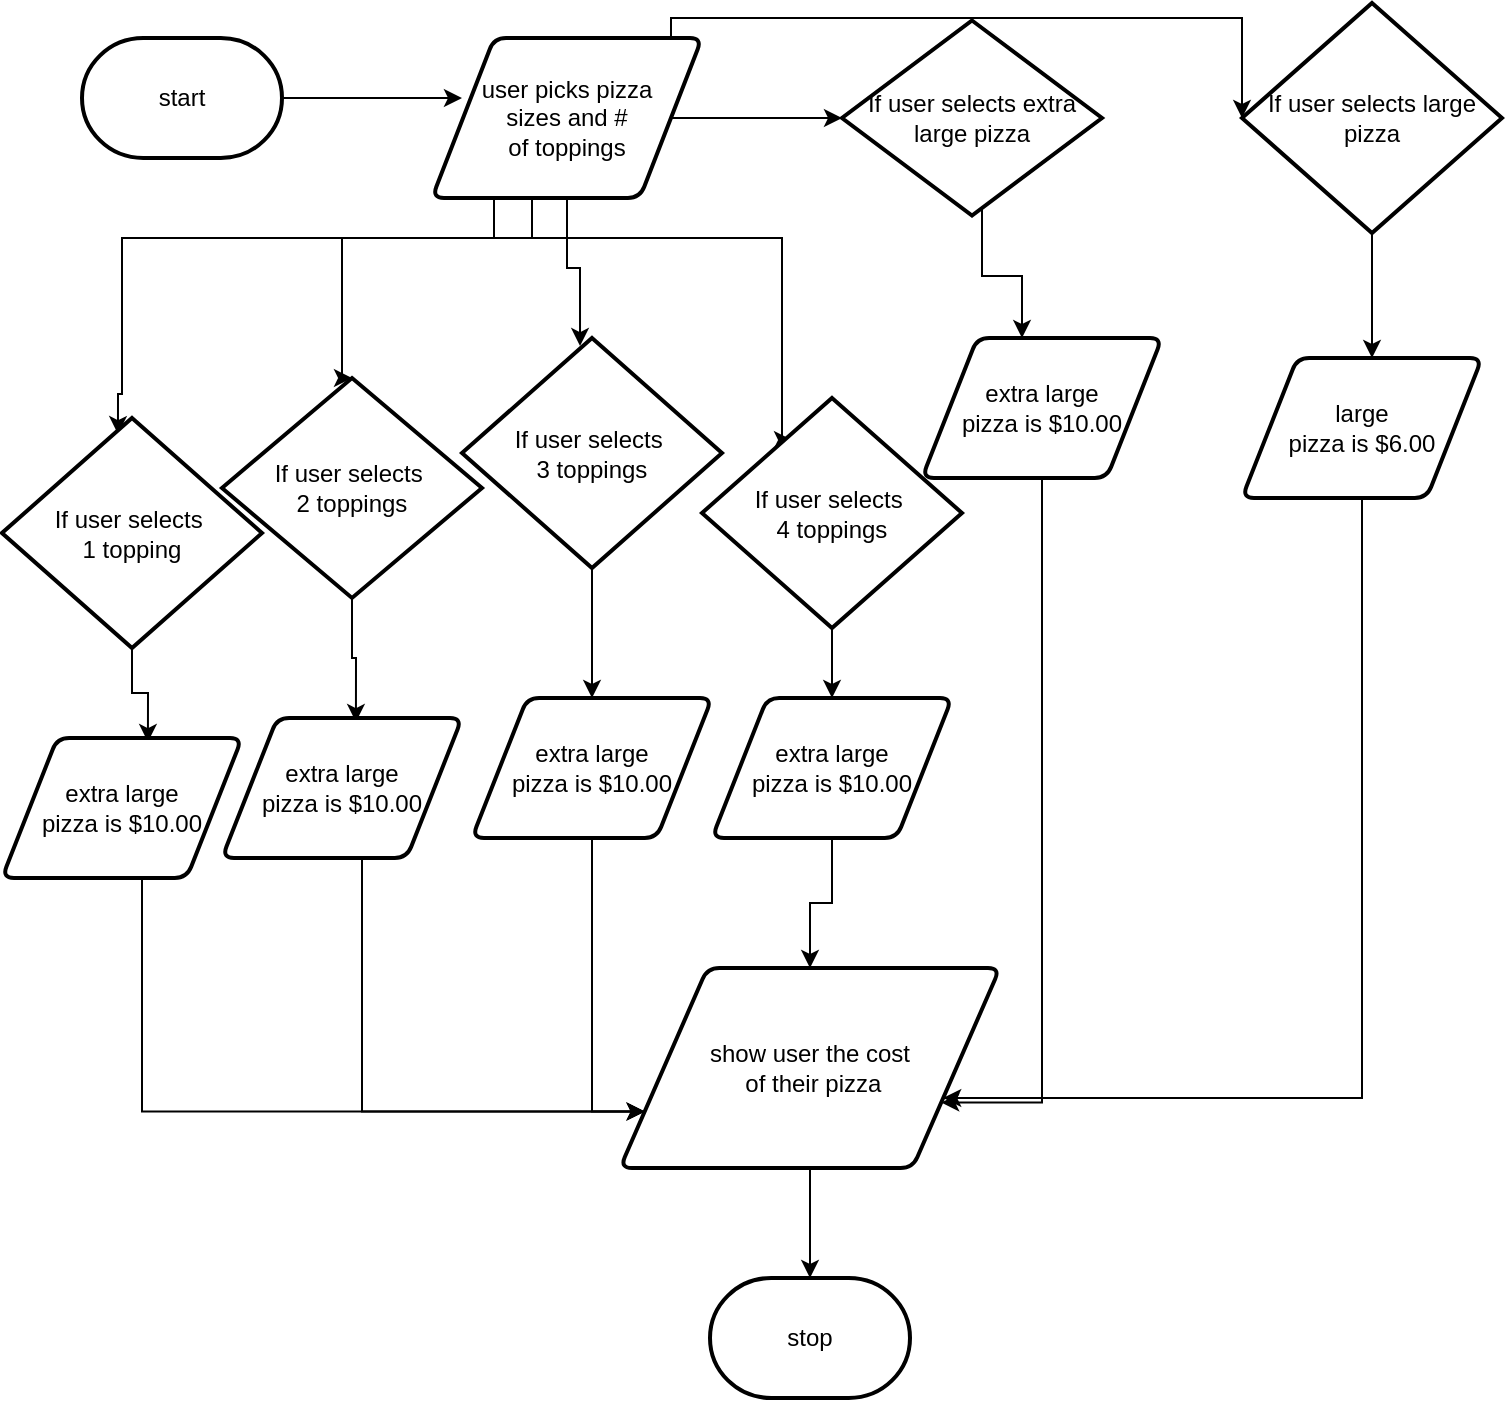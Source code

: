 <mxfile version="17.4.1" type="github">
  <diagram id="C5RBs43oDa-KdzZeNtuy" name="Page-1">
    <mxGraphModel dx="868" dy="482" grid="1" gridSize="10" guides="1" tooltips="1" connect="1" arrows="1" fold="1" page="1" pageScale="1" pageWidth="827" pageHeight="1169" math="0" shadow="0">
      <root>
        <mxCell id="WIyWlLk6GJQsqaUBKTNV-0" />
        <mxCell id="WIyWlLk6GJQsqaUBKTNV-1" parent="WIyWlLk6GJQsqaUBKTNV-0" />
        <mxCell id="ZvwIYPOZf6DgosU8lJz0-5" style="edgeStyle=orthogonalEdgeStyle;rounded=0;orthogonalLoop=1;jettySize=auto;html=1;entryX=0.111;entryY=0.375;entryDx=0;entryDy=0;entryPerimeter=0;" edge="1" parent="WIyWlLk6GJQsqaUBKTNV-1" source="ZvwIYPOZf6DgosU8lJz0-0" target="ZvwIYPOZf6DgosU8lJz0-3">
          <mxGeometry relative="1" as="geometry" />
        </mxCell>
        <mxCell id="ZvwIYPOZf6DgosU8lJz0-0" value="start" style="strokeWidth=2;html=1;shape=mxgraph.flowchart.terminator;whiteSpace=wrap;" vertex="1" parent="WIyWlLk6GJQsqaUBKTNV-1">
          <mxGeometry x="50" y="20" width="100" height="60" as="geometry" />
        </mxCell>
        <mxCell id="ZvwIYPOZf6DgosU8lJz0-6" style="edgeStyle=orthogonalEdgeStyle;rounded=0;orthogonalLoop=1;jettySize=auto;html=1;entryX=0.5;entryY=0;entryDx=0;entryDy=0;" edge="1" parent="WIyWlLk6GJQsqaUBKTNV-1" source="ZvwIYPOZf6DgosU8lJz0-2">
          <mxGeometry relative="1" as="geometry">
            <mxPoint x="695" y="180" as="targetPoint" />
          </mxGeometry>
        </mxCell>
        <mxCell id="ZvwIYPOZf6DgosU8lJz0-2" value="If user selects large pizza" style="strokeWidth=2;html=1;shape=mxgraph.flowchart.decision;whiteSpace=wrap;" vertex="1" parent="WIyWlLk6GJQsqaUBKTNV-1">
          <mxGeometry x="630" y="2.5" width="130" height="115" as="geometry" />
        </mxCell>
        <mxCell id="ZvwIYPOZf6DgosU8lJz0-4" style="edgeStyle=orthogonalEdgeStyle;rounded=0;orthogonalLoop=1;jettySize=auto;html=1;exitX=1;exitY=0.5;exitDx=0;exitDy=0;entryX=0;entryY=0.5;entryDx=0;entryDy=0;entryPerimeter=0;" edge="1" parent="WIyWlLk6GJQsqaUBKTNV-1" source="ZvwIYPOZf6DgosU8lJz0-3" target="ZvwIYPOZf6DgosU8lJz0-2">
          <mxGeometry relative="1" as="geometry">
            <Array as="points">
              <mxPoint x="345" y="10" />
              <mxPoint x="630" y="10" />
            </Array>
          </mxGeometry>
        </mxCell>
        <mxCell id="ZvwIYPOZf6DgosU8lJz0-8" style="edgeStyle=orthogonalEdgeStyle;rounded=0;orthogonalLoop=1;jettySize=auto;html=1;entryX=0.446;entryY=0.07;entryDx=0;entryDy=0;entryPerimeter=0;" edge="1" parent="WIyWlLk6GJQsqaUBKTNV-1" target="ZvwIYPOZf6DgosU8lJz0-12">
          <mxGeometry relative="1" as="geometry">
            <mxPoint x="70" y="190" as="targetPoint" />
            <mxPoint x="256" y="100" as="sourcePoint" />
            <Array as="points">
              <mxPoint x="256" y="120" />
              <mxPoint x="70" y="120" />
              <mxPoint x="70" y="198" />
            </Array>
          </mxGeometry>
        </mxCell>
        <mxCell id="ZvwIYPOZf6DgosU8lJz0-9" style="edgeStyle=orthogonalEdgeStyle;rounded=0;orthogonalLoop=1;jettySize=auto;html=1;entryX=0.346;entryY=0.183;entryDx=0;entryDy=0;entryPerimeter=0;" edge="1" parent="WIyWlLk6GJQsqaUBKTNV-1" source="ZvwIYPOZf6DgosU8lJz0-3" target="ZvwIYPOZf6DgosU8lJz0-15">
          <mxGeometry relative="1" as="geometry">
            <mxPoint x="400" y="190" as="targetPoint" />
            <mxPoint x="275" y="110" as="sourcePoint" />
            <Array as="points">
              <mxPoint x="275" y="120" />
              <mxPoint x="400" y="120" />
              <mxPoint x="400" y="221" />
            </Array>
          </mxGeometry>
        </mxCell>
        <mxCell id="ZvwIYPOZf6DgosU8lJz0-10" style="edgeStyle=orthogonalEdgeStyle;rounded=0;orthogonalLoop=1;jettySize=auto;html=1;entryX=0.5;entryY=0;entryDx=0;entryDy=0;entryPerimeter=0;" edge="1" parent="WIyWlLk6GJQsqaUBKTNV-1" source="ZvwIYPOZf6DgosU8lJz0-3" target="ZvwIYPOZf6DgosU8lJz0-13">
          <mxGeometry relative="1" as="geometry">
            <mxPoint x="180" y="190" as="targetPoint" />
            <Array as="points">
              <mxPoint x="293" y="120" />
              <mxPoint x="180" y="120" />
              <mxPoint x="180" y="190" />
            </Array>
          </mxGeometry>
        </mxCell>
        <mxCell id="ZvwIYPOZf6DgosU8lJz0-11" style="edgeStyle=orthogonalEdgeStyle;rounded=0;orthogonalLoop=1;jettySize=auto;html=1;entryX=0.454;entryY=0.035;entryDx=0;entryDy=0;entryPerimeter=0;" edge="1" parent="WIyWlLk6GJQsqaUBKTNV-1" source="ZvwIYPOZf6DgosU8lJz0-3" target="ZvwIYPOZf6DgosU8lJz0-14">
          <mxGeometry relative="1" as="geometry">
            <mxPoint x="292.5" y="190" as="targetPoint" />
          </mxGeometry>
        </mxCell>
        <mxCell id="ZvwIYPOZf6DgosU8lJz0-16" style="edgeStyle=orthogonalEdgeStyle;rounded=0;orthogonalLoop=1;jettySize=auto;html=1;" edge="1" parent="WIyWlLk6GJQsqaUBKTNV-1" source="ZvwIYPOZf6DgosU8lJz0-3">
          <mxGeometry relative="1" as="geometry">
            <mxPoint x="430" y="60" as="targetPoint" />
          </mxGeometry>
        </mxCell>
        <mxCell id="ZvwIYPOZf6DgosU8lJz0-3" value="user picks pizza &lt;br&gt;sizes and # &lt;br&gt;of toppings" style="shape=parallelogram;html=1;strokeWidth=2;perimeter=parallelogramPerimeter;whiteSpace=wrap;rounded=1;arcSize=12;size=0.23;" vertex="1" parent="WIyWlLk6GJQsqaUBKTNV-1">
          <mxGeometry x="225" y="20" width="135" height="80" as="geometry" />
        </mxCell>
        <mxCell id="ZvwIYPOZf6DgosU8lJz0-25" style="edgeStyle=orthogonalEdgeStyle;rounded=0;orthogonalLoop=1;jettySize=auto;html=1;entryX=0.608;entryY=0.029;entryDx=0;entryDy=0;entryPerimeter=0;" edge="1" parent="WIyWlLk6GJQsqaUBKTNV-1" source="ZvwIYPOZf6DgosU8lJz0-12" target="ZvwIYPOZf6DgosU8lJz0-24">
          <mxGeometry relative="1" as="geometry" />
        </mxCell>
        <mxCell id="ZvwIYPOZf6DgosU8lJz0-12" value="If user selects&amp;nbsp;&lt;br&gt;1 topping" style="strokeWidth=2;html=1;shape=mxgraph.flowchart.decision;whiteSpace=wrap;" vertex="1" parent="WIyWlLk6GJQsqaUBKTNV-1">
          <mxGeometry x="10" y="210" width="130" height="115" as="geometry" />
        </mxCell>
        <mxCell id="ZvwIYPOZf6DgosU8lJz0-26" style="edgeStyle=orthogonalEdgeStyle;rounded=0;orthogonalLoop=1;jettySize=auto;html=1;entryX=0.558;entryY=0.029;entryDx=0;entryDy=0;entryPerimeter=0;" edge="1" parent="WIyWlLk6GJQsqaUBKTNV-1" source="ZvwIYPOZf6DgosU8lJz0-13" target="ZvwIYPOZf6DgosU8lJz0-21">
          <mxGeometry relative="1" as="geometry" />
        </mxCell>
        <mxCell id="ZvwIYPOZf6DgosU8lJz0-13" value="If user selects&amp;nbsp;&lt;br&gt;2 toppings" style="strokeWidth=2;html=1;shape=mxgraph.flowchart.decision;whiteSpace=wrap;" vertex="1" parent="WIyWlLk6GJQsqaUBKTNV-1">
          <mxGeometry x="120" y="190" width="130" height="110" as="geometry" />
        </mxCell>
        <mxCell id="ZvwIYPOZf6DgosU8lJz0-27" style="edgeStyle=orthogonalEdgeStyle;rounded=0;orthogonalLoop=1;jettySize=auto;html=1;" edge="1" parent="WIyWlLk6GJQsqaUBKTNV-1" source="ZvwIYPOZf6DgosU8lJz0-14" target="ZvwIYPOZf6DgosU8lJz0-22">
          <mxGeometry relative="1" as="geometry" />
        </mxCell>
        <mxCell id="ZvwIYPOZf6DgosU8lJz0-14" value="If user selects&amp;nbsp;&lt;br&gt;3 toppings" style="strokeWidth=2;html=1;shape=mxgraph.flowchart.decision;whiteSpace=wrap;" vertex="1" parent="WIyWlLk6GJQsqaUBKTNV-1">
          <mxGeometry x="240" y="170" width="130" height="115" as="geometry" />
        </mxCell>
        <mxCell id="ZvwIYPOZf6DgosU8lJz0-28" value="" style="edgeStyle=orthogonalEdgeStyle;rounded=0;orthogonalLoop=1;jettySize=auto;html=1;" edge="1" parent="WIyWlLk6GJQsqaUBKTNV-1" source="ZvwIYPOZf6DgosU8lJz0-15" target="ZvwIYPOZf6DgosU8lJz0-23">
          <mxGeometry relative="1" as="geometry" />
        </mxCell>
        <mxCell id="ZvwIYPOZf6DgosU8lJz0-15" value="If user selects&amp;nbsp;&lt;br&gt;4 toppings" style="strokeWidth=2;html=1;shape=mxgraph.flowchart.decision;whiteSpace=wrap;" vertex="1" parent="WIyWlLk6GJQsqaUBKTNV-1">
          <mxGeometry x="360" y="200" width="130" height="115" as="geometry" />
        </mxCell>
        <mxCell id="ZvwIYPOZf6DgosU8lJz0-19" value="" style="edgeStyle=orthogonalEdgeStyle;rounded=0;orthogonalLoop=1;jettySize=auto;html=1;exitX=0.615;exitY=0.89;exitDx=0;exitDy=0;exitPerimeter=0;" edge="1" parent="WIyWlLk6GJQsqaUBKTNV-1" source="ZvwIYPOZf6DgosU8lJz0-17" target="ZvwIYPOZf6DgosU8lJz0-18">
          <mxGeometry relative="1" as="geometry">
            <Array as="points">
              <mxPoint x="500" y="98" />
              <mxPoint x="500" y="139" />
              <mxPoint x="520" y="139" />
            </Array>
          </mxGeometry>
        </mxCell>
        <mxCell id="ZvwIYPOZf6DgosU8lJz0-17" value="If user selects extra large pizza" style="strokeWidth=2;html=1;shape=mxgraph.flowchart.decision;whiteSpace=wrap;" vertex="1" parent="WIyWlLk6GJQsqaUBKTNV-1">
          <mxGeometry x="430" y="11.25" width="130" height="97.5" as="geometry" />
        </mxCell>
        <mxCell id="ZvwIYPOZf6DgosU8lJz0-29" style="edgeStyle=orthogonalEdgeStyle;rounded=0;orthogonalLoop=1;jettySize=auto;html=1;entryX=1;entryY=0.75;entryDx=0;entryDy=0;" edge="1" parent="WIyWlLk6GJQsqaUBKTNV-1" source="ZvwIYPOZf6DgosU8lJz0-18" target="ZvwIYPOZf6DgosU8lJz0-32">
          <mxGeometry relative="1" as="geometry">
            <mxPoint x="530" y="500" as="targetPoint" />
            <Array as="points">
              <mxPoint x="530" y="552" />
            </Array>
          </mxGeometry>
        </mxCell>
        <mxCell id="ZvwIYPOZf6DgosU8lJz0-18" value="extra large &lt;br&gt;pizza is $10.00" style="shape=parallelogram;html=1;strokeWidth=2;perimeter=parallelogramPerimeter;whiteSpace=wrap;rounded=1;arcSize=12;size=0.23;" vertex="1" parent="WIyWlLk6GJQsqaUBKTNV-1">
          <mxGeometry x="470" y="170" width="120" height="70" as="geometry" />
        </mxCell>
        <mxCell id="ZvwIYPOZf6DgosU8lJz0-36" style="edgeStyle=orthogonalEdgeStyle;rounded=0;orthogonalLoop=1;jettySize=auto;html=1;" edge="1" parent="WIyWlLk6GJQsqaUBKTNV-1" source="ZvwIYPOZf6DgosU8lJz0-20" target="ZvwIYPOZf6DgosU8lJz0-32">
          <mxGeometry relative="1" as="geometry">
            <Array as="points">
              <mxPoint x="690" y="550" />
            </Array>
          </mxGeometry>
        </mxCell>
        <mxCell id="ZvwIYPOZf6DgosU8lJz0-20" value="large &lt;br&gt;pizza is $6.00&lt;span style=&quot;color: rgba(0 , 0 , 0 , 0) ; font-family: monospace ; font-size: 0px&quot;&gt;%3CmxGraphModel%3E%3Croot%3E%3CmxCell%20id%3D%220%22%2F%3E%3CmxCell%20id%3D%221%22%20parent%3D%220%22%2F%3E%3CmxCell%20id%3D%222%22%20value%3D%22extra%20large%20%26lt%3Bbr%26gt%3Bpizza%20is%20%2410.00%22%20style%3D%22shape%3Dparallelogram%3Bhtml%3D1%3BstrokeWidth%3D2%3Bperimeter%3DparallelogramPerimeter%3BwhiteSpace%3Dwrap%3Brounded%3D1%3BarcSize%3D12%3Bsize%3D0.23%3B%22%20vertex%3D%221%22%20parent%3D%221%22%3E%3CmxGeometry%20x%3D%22470%22%20y%3D%22170%22%20width%3D%22120%22%20height%3D%2270%22%20as%3D%22geometry%22%2F%3E%3C%2FmxCell%3E%3C%2Froot%3E%3C%2FmxGraphModel%3E&lt;/span&gt;" style="shape=parallelogram;html=1;strokeWidth=2;perimeter=parallelogramPerimeter;whiteSpace=wrap;rounded=1;arcSize=12;size=0.23;" vertex="1" parent="WIyWlLk6GJQsqaUBKTNV-1">
          <mxGeometry x="630" y="180" width="120" height="70" as="geometry" />
        </mxCell>
        <mxCell id="ZvwIYPOZf6DgosU8lJz0-34" style="edgeStyle=orthogonalEdgeStyle;rounded=0;orthogonalLoop=1;jettySize=auto;html=1;entryX=0;entryY=0.75;entryDx=0;entryDy=0;" edge="1" parent="WIyWlLk6GJQsqaUBKTNV-1" source="ZvwIYPOZf6DgosU8lJz0-21" target="ZvwIYPOZf6DgosU8lJz0-32">
          <mxGeometry relative="1" as="geometry">
            <Array as="points">
              <mxPoint x="190" y="557" />
            </Array>
          </mxGeometry>
        </mxCell>
        <mxCell id="ZvwIYPOZf6DgosU8lJz0-21" value="extra large &lt;br&gt;pizza is $10.00" style="shape=parallelogram;html=1;strokeWidth=2;perimeter=parallelogramPerimeter;whiteSpace=wrap;rounded=1;arcSize=12;size=0.23;" vertex="1" parent="WIyWlLk6GJQsqaUBKTNV-1">
          <mxGeometry x="120" y="360" width="120" height="70" as="geometry" />
        </mxCell>
        <mxCell id="ZvwIYPOZf6DgosU8lJz0-33" style="edgeStyle=orthogonalEdgeStyle;rounded=0;orthogonalLoop=1;jettySize=auto;html=1;entryX=0;entryY=0.75;entryDx=0;entryDy=0;" edge="1" parent="WIyWlLk6GJQsqaUBKTNV-1" source="ZvwIYPOZf6DgosU8lJz0-22" target="ZvwIYPOZf6DgosU8lJz0-32">
          <mxGeometry relative="1" as="geometry">
            <Array as="points">
              <mxPoint x="305" y="557" />
            </Array>
          </mxGeometry>
        </mxCell>
        <mxCell id="ZvwIYPOZf6DgosU8lJz0-22" value="extra large &lt;br&gt;pizza is $10.00" style="shape=parallelogram;html=1;strokeWidth=2;perimeter=parallelogramPerimeter;whiteSpace=wrap;rounded=1;arcSize=12;size=0.23;" vertex="1" parent="WIyWlLk6GJQsqaUBKTNV-1">
          <mxGeometry x="245" y="350" width="120" height="70" as="geometry" />
        </mxCell>
        <mxCell id="ZvwIYPOZf6DgosU8lJz0-30" style="edgeStyle=orthogonalEdgeStyle;rounded=0;orthogonalLoop=1;jettySize=auto;html=1;" edge="1" parent="WIyWlLk6GJQsqaUBKTNV-1" source="ZvwIYPOZf6DgosU8lJz0-23" target="ZvwIYPOZf6DgosU8lJz0-32">
          <mxGeometry relative="1" as="geometry">
            <mxPoint x="430" y="480" as="targetPoint" />
          </mxGeometry>
        </mxCell>
        <mxCell id="ZvwIYPOZf6DgosU8lJz0-23" value="extra large &lt;br&gt;pizza is $10.00" style="shape=parallelogram;html=1;strokeWidth=2;perimeter=parallelogramPerimeter;whiteSpace=wrap;rounded=1;arcSize=12;size=0.23;" vertex="1" parent="WIyWlLk6GJQsqaUBKTNV-1">
          <mxGeometry x="365" y="350" width="120" height="70" as="geometry" />
        </mxCell>
        <mxCell id="ZvwIYPOZf6DgosU8lJz0-35" style="edgeStyle=orthogonalEdgeStyle;rounded=0;orthogonalLoop=1;jettySize=auto;html=1;entryX=0;entryY=0.75;entryDx=0;entryDy=0;" edge="1" parent="WIyWlLk6GJQsqaUBKTNV-1" source="ZvwIYPOZf6DgosU8lJz0-24" target="ZvwIYPOZf6DgosU8lJz0-32">
          <mxGeometry relative="1" as="geometry">
            <Array as="points">
              <mxPoint x="80" y="557" />
            </Array>
          </mxGeometry>
        </mxCell>
        <mxCell id="ZvwIYPOZf6DgosU8lJz0-24" value="extra large &lt;br&gt;pizza is $10.00" style="shape=parallelogram;html=1;strokeWidth=2;perimeter=parallelogramPerimeter;whiteSpace=wrap;rounded=1;arcSize=12;size=0.23;" vertex="1" parent="WIyWlLk6GJQsqaUBKTNV-1">
          <mxGeometry x="10" y="370" width="120" height="70" as="geometry" />
        </mxCell>
        <mxCell id="ZvwIYPOZf6DgosU8lJz0-38" style="edgeStyle=orthogonalEdgeStyle;rounded=0;orthogonalLoop=1;jettySize=auto;html=1;" edge="1" parent="WIyWlLk6GJQsqaUBKTNV-1" source="ZvwIYPOZf6DgosU8lJz0-32">
          <mxGeometry relative="1" as="geometry">
            <mxPoint x="414" y="640" as="targetPoint" />
          </mxGeometry>
        </mxCell>
        <mxCell id="ZvwIYPOZf6DgosU8lJz0-32" value="show user the cost&lt;br&gt;&amp;nbsp;of their pizza" style="shape=parallelogram;html=1;strokeWidth=2;perimeter=parallelogramPerimeter;whiteSpace=wrap;rounded=1;arcSize=12;size=0.23;" vertex="1" parent="WIyWlLk6GJQsqaUBKTNV-1">
          <mxGeometry x="319" y="485" width="190" height="100" as="geometry" />
        </mxCell>
        <mxCell id="ZvwIYPOZf6DgosU8lJz0-39" value="stop" style="strokeWidth=2;html=1;shape=mxgraph.flowchart.terminator;whiteSpace=wrap;" vertex="1" parent="WIyWlLk6GJQsqaUBKTNV-1">
          <mxGeometry x="364" y="640" width="100" height="60" as="geometry" />
        </mxCell>
      </root>
    </mxGraphModel>
  </diagram>
</mxfile>
